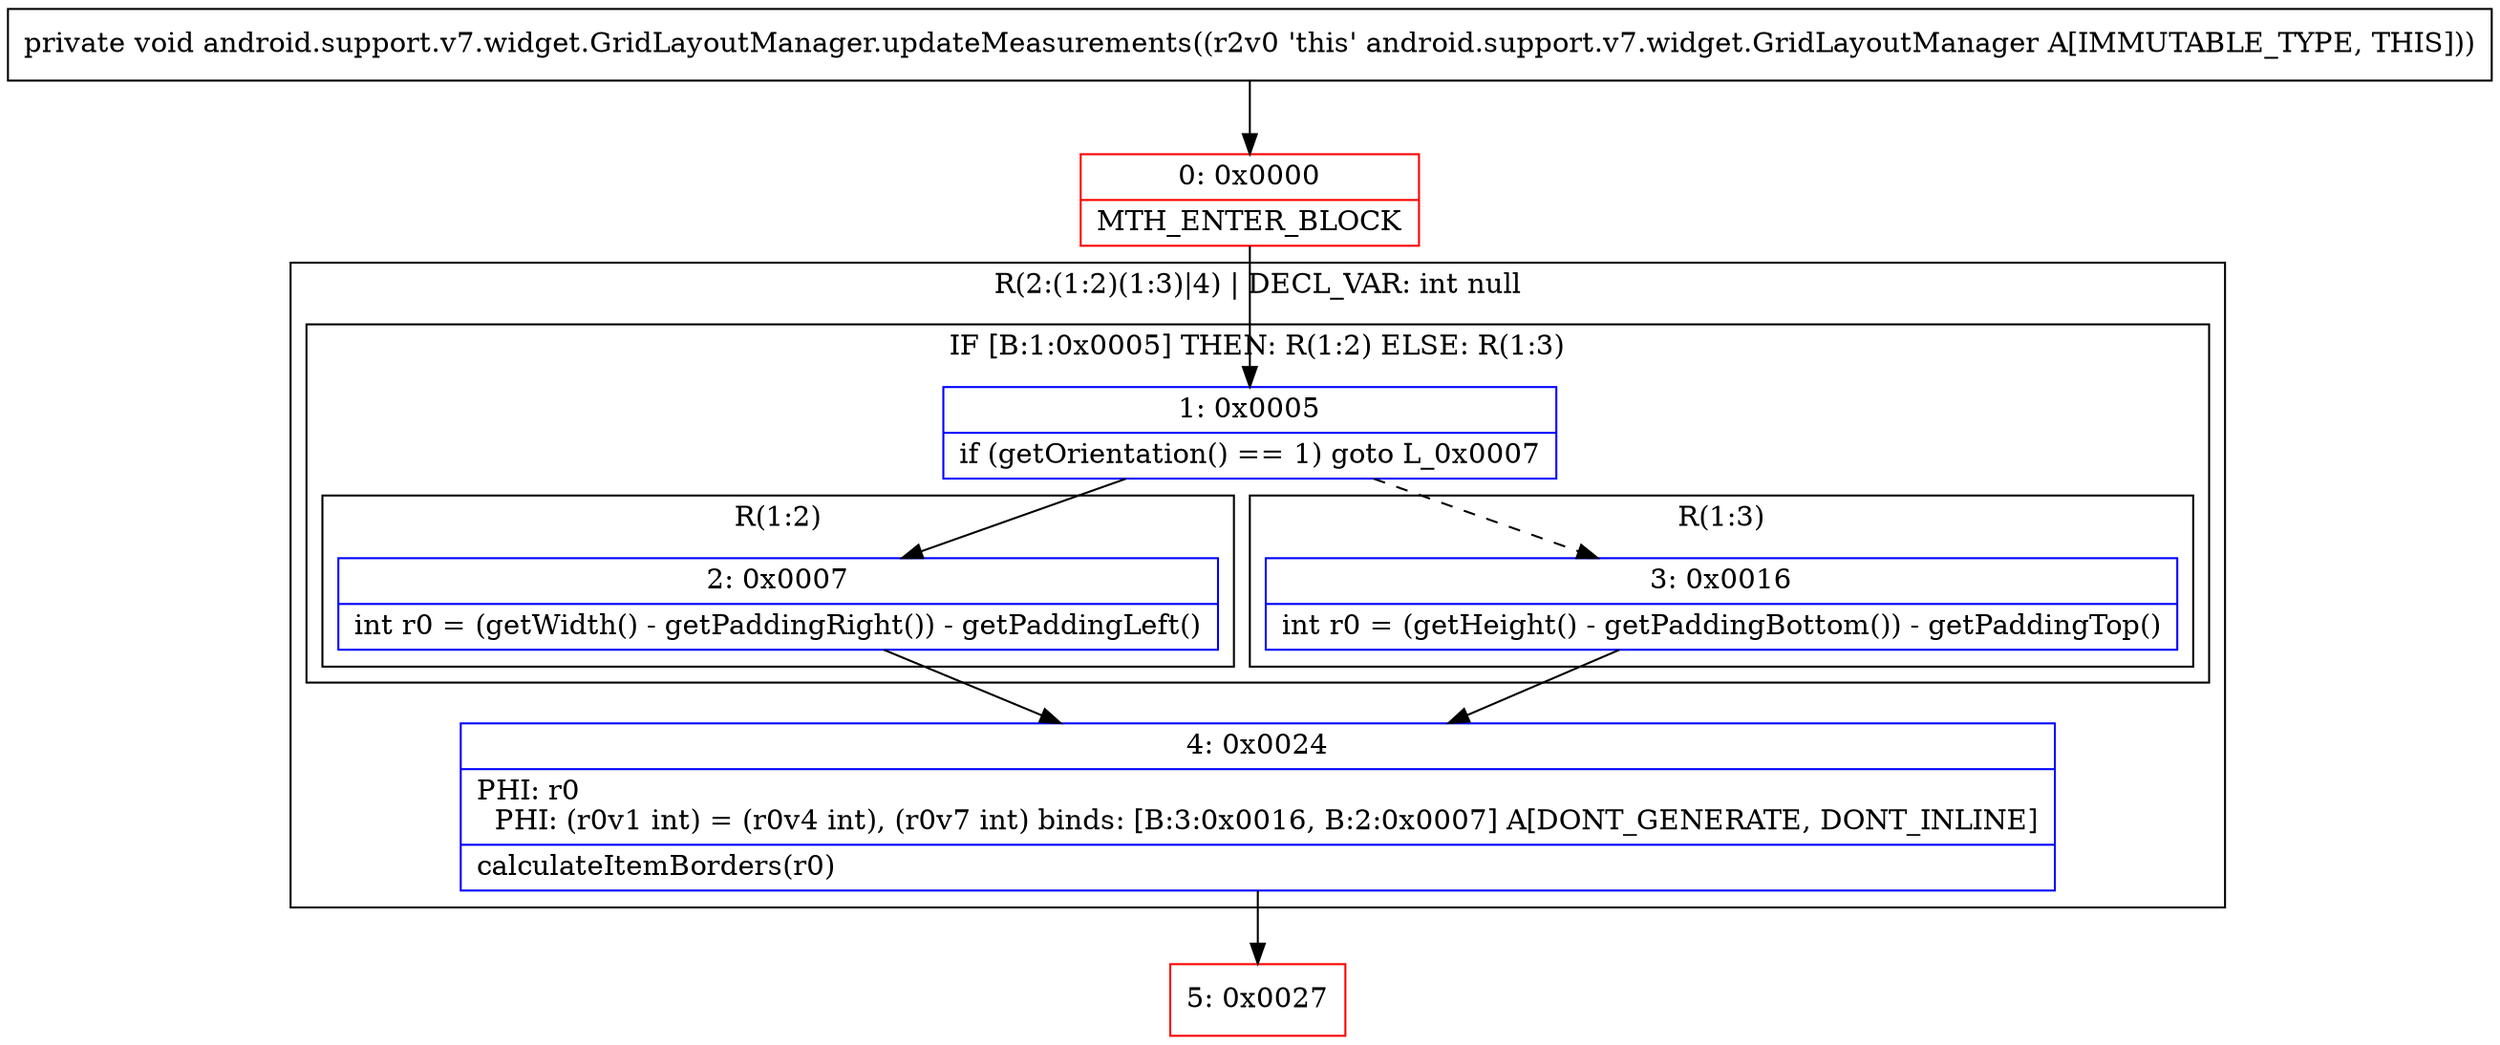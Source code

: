 digraph "CFG forandroid.support.v7.widget.GridLayoutManager.updateMeasurements()V" {
subgraph cluster_Region_129082949 {
label = "R(2:(1:2)(1:3)|4) | DECL_VAR: int null\l";
node [shape=record,color=blue];
subgraph cluster_IfRegion_758251526 {
label = "IF [B:1:0x0005] THEN: R(1:2) ELSE: R(1:3)";
node [shape=record,color=blue];
Node_1 [shape=record,label="{1\:\ 0x0005|if (getOrientation() == 1) goto L_0x0007\l}"];
subgraph cluster_Region_311013223 {
label = "R(1:2)";
node [shape=record,color=blue];
Node_2 [shape=record,label="{2\:\ 0x0007|int r0 = (getWidth() \- getPaddingRight()) \- getPaddingLeft()\l}"];
}
subgraph cluster_Region_946269924 {
label = "R(1:3)";
node [shape=record,color=blue];
Node_3 [shape=record,label="{3\:\ 0x0016|int r0 = (getHeight() \- getPaddingBottom()) \- getPaddingTop()\l}"];
}
}
Node_4 [shape=record,label="{4\:\ 0x0024|PHI: r0 \l  PHI: (r0v1 int) = (r0v4 int), (r0v7 int) binds: [B:3:0x0016, B:2:0x0007] A[DONT_GENERATE, DONT_INLINE]\l|calculateItemBorders(r0)\l}"];
}
Node_0 [shape=record,color=red,label="{0\:\ 0x0000|MTH_ENTER_BLOCK\l}"];
Node_5 [shape=record,color=red,label="{5\:\ 0x0027}"];
MethodNode[shape=record,label="{private void android.support.v7.widget.GridLayoutManager.updateMeasurements((r2v0 'this' android.support.v7.widget.GridLayoutManager A[IMMUTABLE_TYPE, THIS])) }"];
MethodNode -> Node_0;
Node_1 -> Node_2;
Node_1 -> Node_3[style=dashed];
Node_2 -> Node_4;
Node_3 -> Node_4;
Node_4 -> Node_5;
Node_0 -> Node_1;
}

